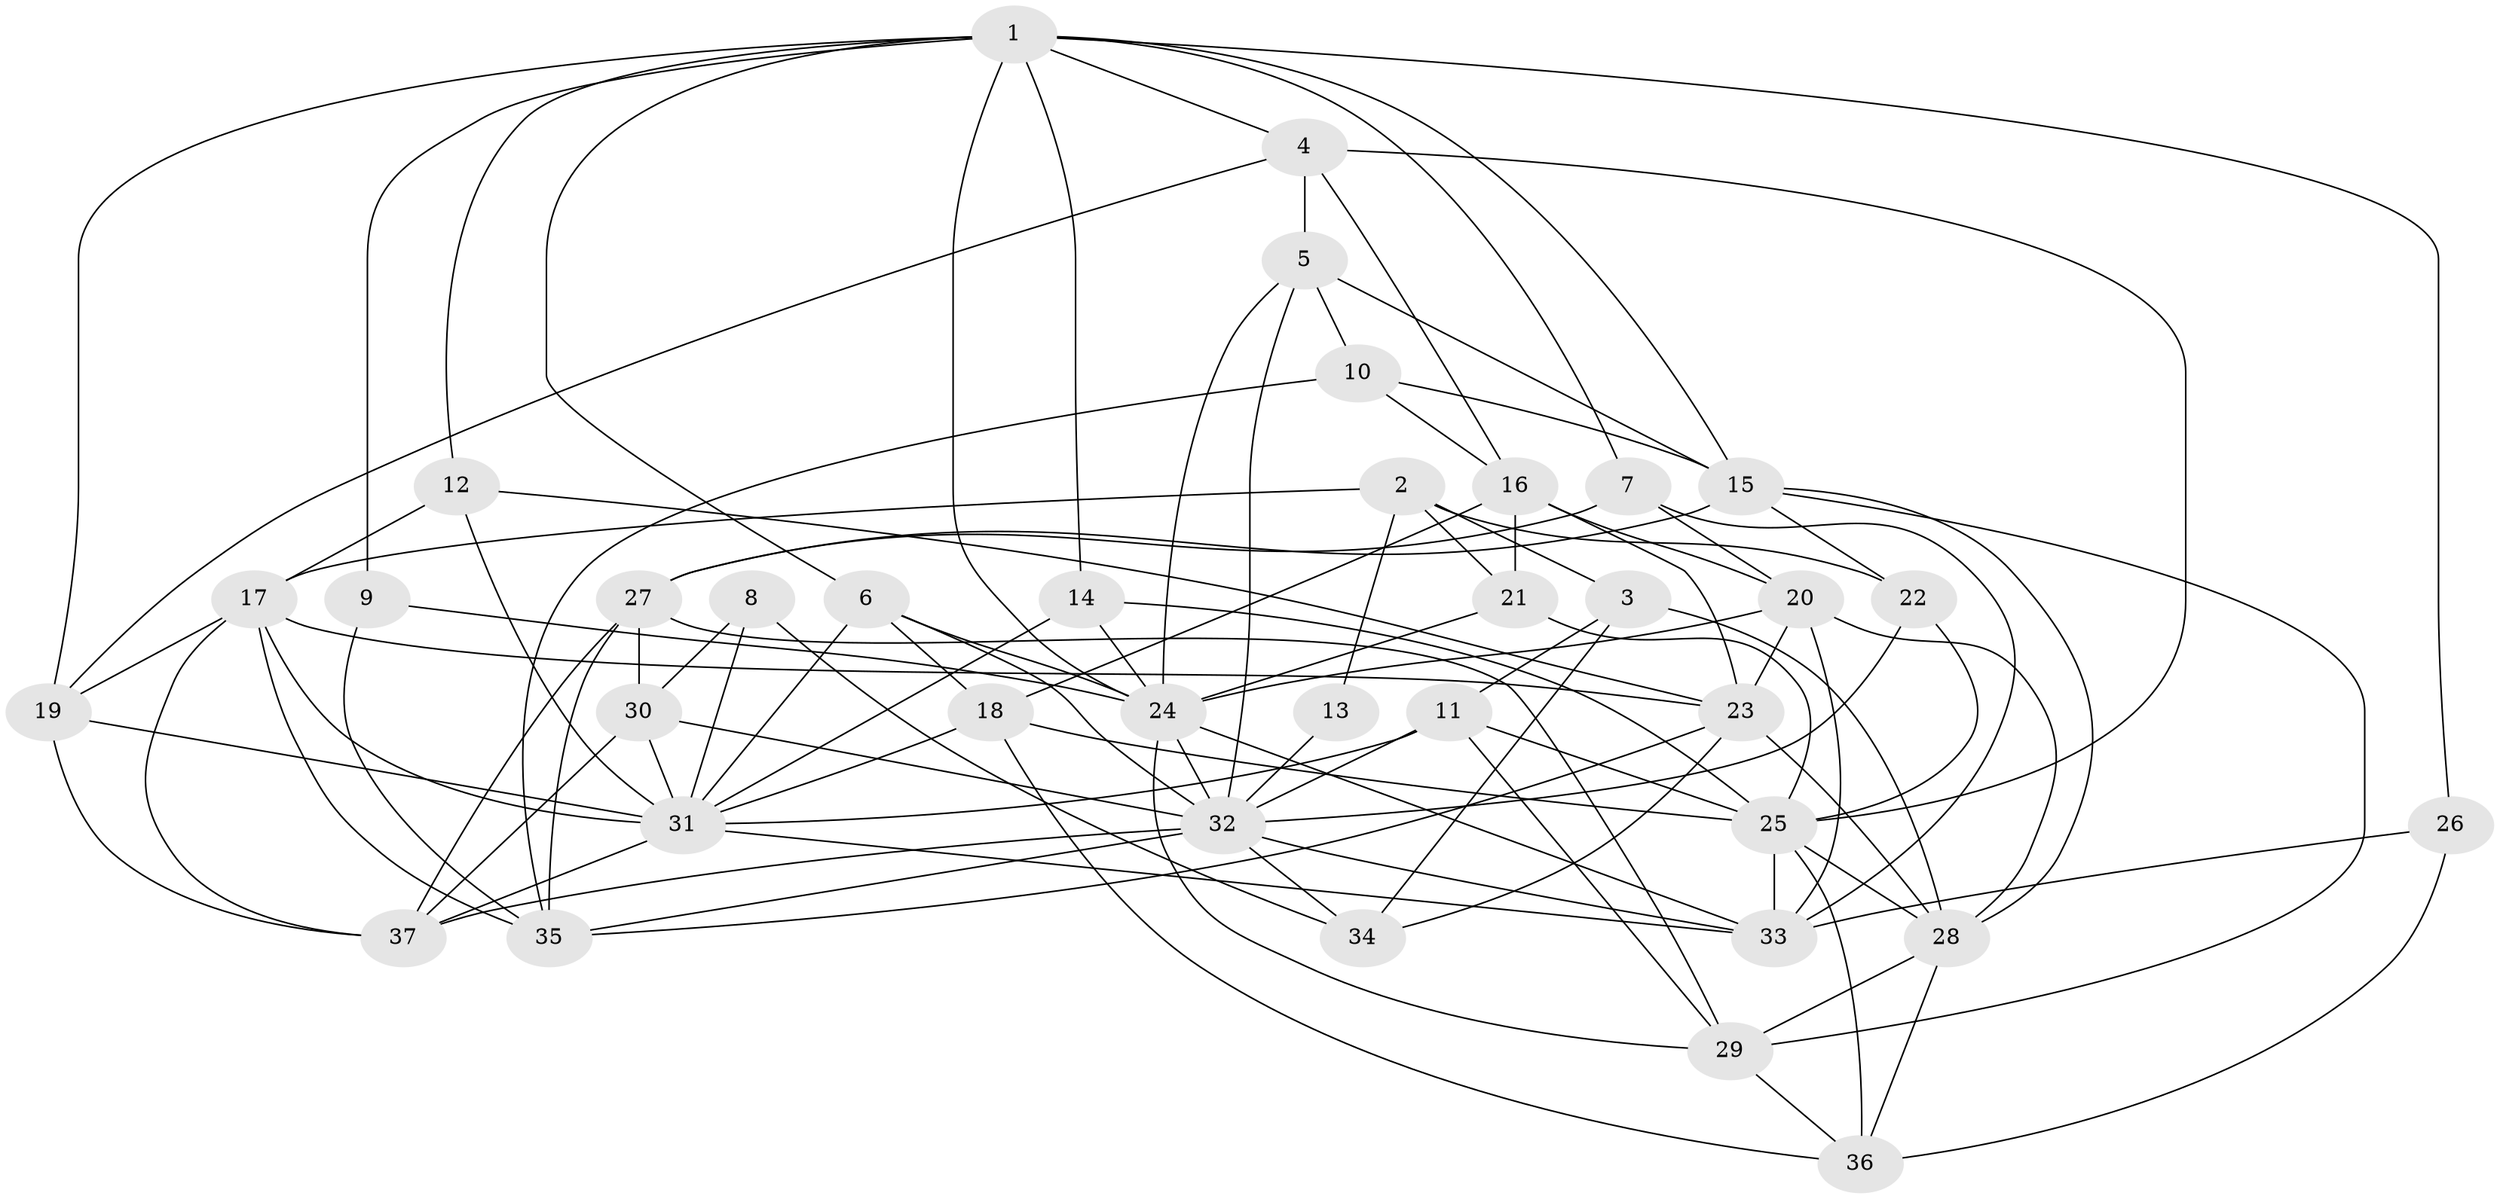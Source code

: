 // original degree distribution, {5: 0.22972972972972974, 3: 0.28378378378378377, 4: 0.2702702702702703, 2: 0.10810810810810811, 7: 0.02702702702702703, 6: 0.06756756756756757, 8: 0.013513513513513514}
// Generated by graph-tools (version 1.1) at 2025/26/03/09/25 03:26:14]
// undirected, 37 vertices, 105 edges
graph export_dot {
graph [start="1"]
  node [color=gray90,style=filled];
  1;
  2;
  3;
  4;
  5;
  6;
  7;
  8;
  9;
  10;
  11;
  12;
  13;
  14;
  15;
  16;
  17;
  18;
  19;
  20;
  21;
  22;
  23;
  24;
  25;
  26;
  27;
  28;
  29;
  30;
  31;
  32;
  33;
  34;
  35;
  36;
  37;
  1 -- 4 [weight=1.0];
  1 -- 6 [weight=1.0];
  1 -- 7 [weight=1.0];
  1 -- 9 [weight=1.0];
  1 -- 12 [weight=1.0];
  1 -- 14 [weight=1.0];
  1 -- 15 [weight=1.0];
  1 -- 19 [weight=1.0];
  1 -- 24 [weight=1.0];
  1 -- 26 [weight=1.0];
  2 -- 3 [weight=1.0];
  2 -- 13 [weight=1.0];
  2 -- 17 [weight=2.0];
  2 -- 21 [weight=1.0];
  2 -- 22 [weight=2.0];
  3 -- 11 [weight=1.0];
  3 -- 28 [weight=1.0];
  3 -- 34 [weight=2.0];
  4 -- 5 [weight=1.0];
  4 -- 16 [weight=1.0];
  4 -- 19 [weight=1.0];
  4 -- 25 [weight=1.0];
  5 -- 10 [weight=1.0];
  5 -- 15 [weight=1.0];
  5 -- 24 [weight=1.0];
  5 -- 32 [weight=1.0];
  6 -- 18 [weight=1.0];
  6 -- 24 [weight=1.0];
  6 -- 31 [weight=1.0];
  6 -- 32 [weight=1.0];
  7 -- 20 [weight=1.0];
  7 -- 27 [weight=1.0];
  7 -- 33 [weight=1.0];
  8 -- 30 [weight=1.0];
  8 -- 31 [weight=1.0];
  8 -- 34 [weight=1.0];
  9 -- 24 [weight=1.0];
  9 -- 35 [weight=1.0];
  10 -- 15 [weight=1.0];
  10 -- 16 [weight=1.0];
  10 -- 35 [weight=1.0];
  11 -- 25 [weight=1.0];
  11 -- 29 [weight=1.0];
  11 -- 31 [weight=1.0];
  11 -- 32 [weight=1.0];
  12 -- 17 [weight=1.0];
  12 -- 23 [weight=1.0];
  12 -- 31 [weight=1.0];
  13 -- 32 [weight=1.0];
  14 -- 24 [weight=1.0];
  14 -- 25 [weight=1.0];
  14 -- 31 [weight=1.0];
  15 -- 22 [weight=1.0];
  15 -- 27 [weight=1.0];
  15 -- 28 [weight=1.0];
  15 -- 29 [weight=1.0];
  16 -- 18 [weight=1.0];
  16 -- 20 [weight=1.0];
  16 -- 21 [weight=2.0];
  16 -- 23 [weight=1.0];
  17 -- 19 [weight=1.0];
  17 -- 23 [weight=1.0];
  17 -- 31 [weight=2.0];
  17 -- 35 [weight=1.0];
  17 -- 37 [weight=1.0];
  18 -- 25 [weight=1.0];
  18 -- 31 [weight=1.0];
  18 -- 36 [weight=1.0];
  19 -- 31 [weight=1.0];
  19 -- 37 [weight=1.0];
  20 -- 23 [weight=1.0];
  20 -- 24 [weight=1.0];
  20 -- 28 [weight=1.0];
  20 -- 33 [weight=1.0];
  21 -- 24 [weight=1.0];
  21 -- 25 [weight=1.0];
  22 -- 25 [weight=1.0];
  22 -- 32 [weight=1.0];
  23 -- 28 [weight=1.0];
  23 -- 34 [weight=1.0];
  23 -- 35 [weight=1.0];
  24 -- 29 [weight=1.0];
  24 -- 32 [weight=2.0];
  24 -- 33 [weight=1.0];
  25 -- 28 [weight=1.0];
  25 -- 33 [weight=1.0];
  25 -- 36 [weight=1.0];
  26 -- 33 [weight=1.0];
  26 -- 36 [weight=1.0];
  27 -- 29 [weight=1.0];
  27 -- 30 [weight=1.0];
  27 -- 35 [weight=1.0];
  27 -- 37 [weight=1.0];
  28 -- 29 [weight=1.0];
  28 -- 36 [weight=1.0];
  29 -- 36 [weight=1.0];
  30 -- 31 [weight=1.0];
  30 -- 32 [weight=1.0];
  30 -- 37 [weight=1.0];
  31 -- 33 [weight=1.0];
  31 -- 37 [weight=1.0];
  32 -- 33 [weight=1.0];
  32 -- 34 [weight=1.0];
  32 -- 35 [weight=1.0];
  32 -- 37 [weight=1.0];
}
